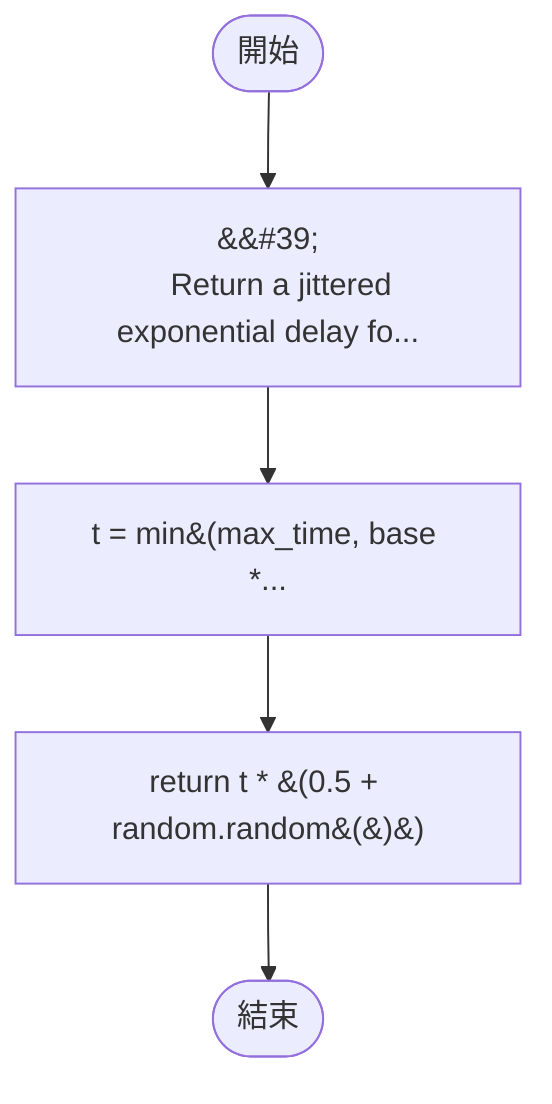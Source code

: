 flowchart TB
    n1([開始])
    n2([結束])
    n3[&amp;&#35;39;\n    Return a jittered exponential delay fo...]
    n4[t = min&#40;max_time, base *...]
    n5[return t * &#40;0.5 + random.random&#40;&#41;&#41;]
    n1 --> n3
    n3 --> n4
    n4 --> n5
    n5 --> n2
